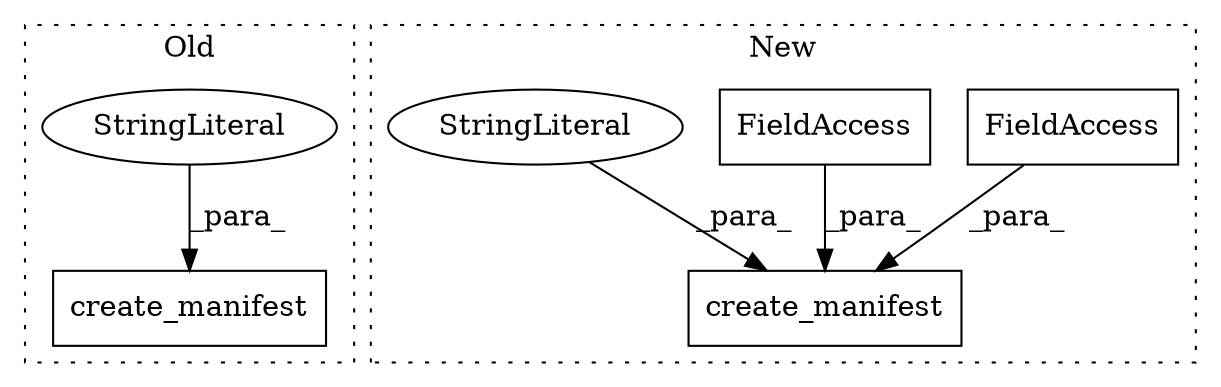 digraph G {
subgraph cluster0 {
1 [label="create_manifest" a="32" s="4878,4921" l="16,1" shape="box"];
5 [label="StringLiteral" a="45" s="4905" l="16" shape="ellipse"];
label = "Old";
style="dotted";
}
subgraph cluster1 {
2 [label="create_manifest" a="32" s="5149,5241" l="16,1" shape="box"];
3 [label="FieldAccess" a="22" s="5224" l="4" shape="box"];
4 [label="FieldAccess" a="22" s="5165" l="10" shape="box"];
6 [label="StringLiteral" a="45" s="5176" l="29" shape="ellipse"];
label = "New";
style="dotted";
}
3 -> 2 [label="_para_"];
4 -> 2 [label="_para_"];
5 -> 1 [label="_para_"];
6 -> 2 [label="_para_"];
}
